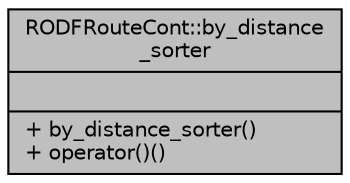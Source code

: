 digraph "RODFRouteCont::by_distance_sorter"
{
  edge [fontname="Helvetica",fontsize="10",labelfontname="Helvetica",labelfontsize="10"];
  node [fontname="Helvetica",fontsize="10",shape=record];
  Node1 [label="{RODFRouteCont::by_distance\l_sorter\n||+ by_distance_sorter()\l+ operator()()\l}",height=0.2,width=0.4,color="black", fillcolor="grey75", style="filled", fontcolor="black"];
}

